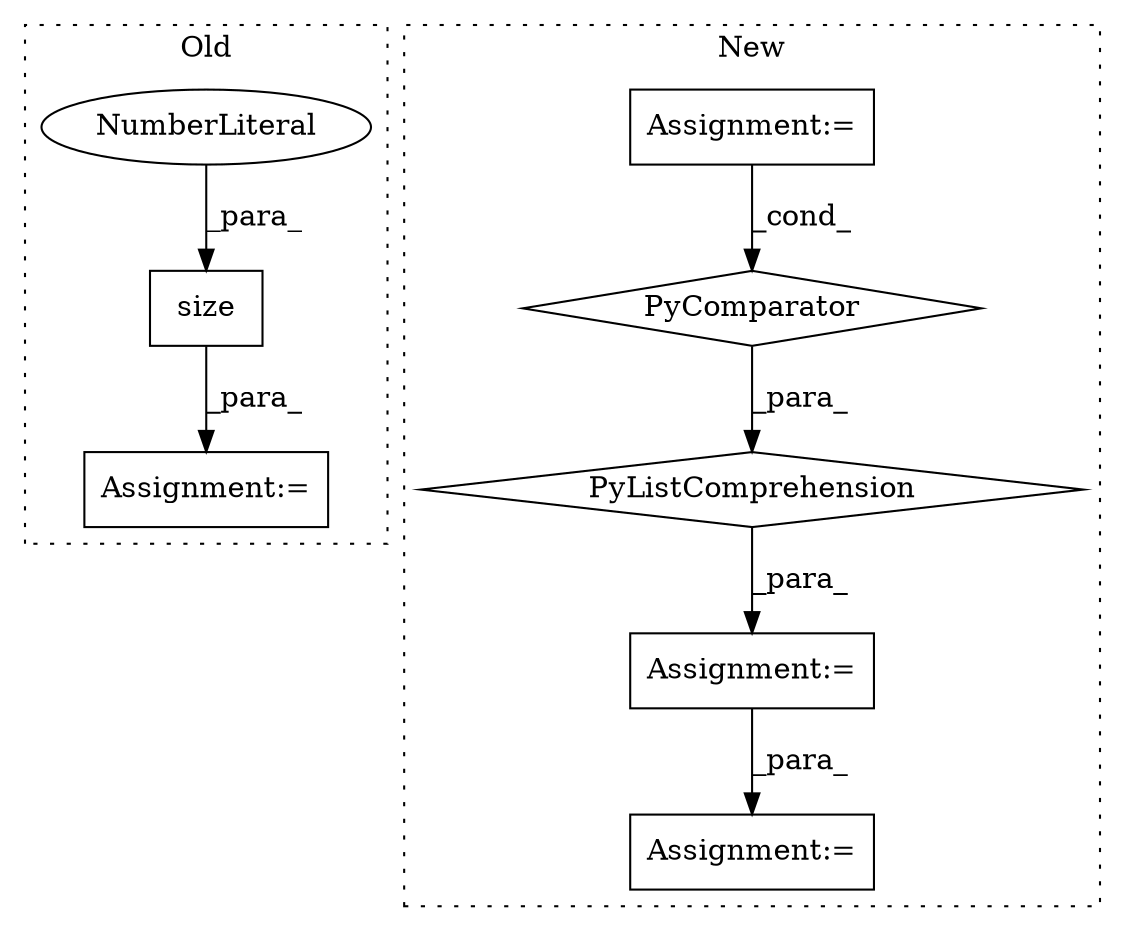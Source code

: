 digraph G {
subgraph cluster0 {
1 [label="size" a="32" s="12922,12928" l="5,1" shape="box"];
5 [label="NumberLiteral" a="34" s="12927" l="1" shape="ellipse"];
8 [label="Assignment:=" a="7" s="12915" l="1" shape="box"];
label = "Old";
style="dotted";
}
subgraph cluster1 {
2 [label="PyComparator" a="113" s="12807" l="32" shape="diamond"];
3 [label="Assignment:=" a="7" s="12619" l="1" shape="box"];
4 [label="Assignment:=" a="7" s="12656" l="1" shape="box"];
6 [label="PyListComprehension" a="109" s="12687" l="160" shape="diamond"];
7 [label="Assignment:=" a="7" s="12858" l="1" shape="box"];
label = "New";
style="dotted";
}
1 -> 8 [label="_para_"];
2 -> 6 [label="_para_"];
3 -> 2 [label="_cond_"];
4 -> 7 [label="_para_"];
5 -> 1 [label="_para_"];
6 -> 4 [label="_para_"];
}